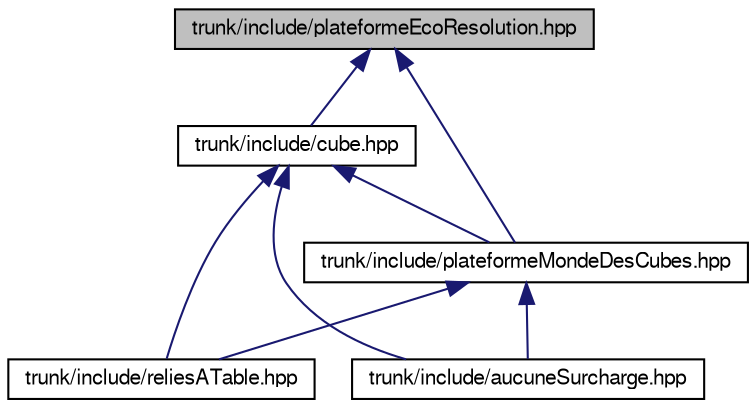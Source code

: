 digraph G
{
  edge [fontname="FreeSans",fontsize="10",labelfontname="FreeSans",labelfontsize="10"];
  node [fontname="FreeSans",fontsize="10",shape=record];
  Node1 [label="trunk/include/plateformeEcoResolution.hpp",height=0.2,width=0.4,color="black", fillcolor="grey75", style="filled" fontcolor="black"];
  Node1 -> Node2 [dir=back,color="midnightblue",fontsize="10",style="solid"];
  Node2 [label="trunk/include/plateformeMondeDesCubes.hpp",height=0.2,width=0.4,color="black", fillcolor="white", style="filled",URL="$plateformeMondeDesCubes_8hpp.html",tooltip="Plateforme d&#39;eco-resolution appliquee au monde des cubes."];
  Node2 -> Node3 [dir=back,color="midnightblue",fontsize="10",style="solid"];
  Node3 [label="trunk/include/aucuneSurcharge.hpp",height=0.2,width=0.4,color="black", fillcolor="white", style="filled",URL="$aucuneSurcharge_8hpp.html",tooltip="verification de la regle : est-ce que chaque cube porte au plus un cube?"];
  Node2 -> Node4 [dir=back,color="midnightblue",fontsize="10",style="solid"];
  Node4 [label="trunk/include/reliesATable.hpp",height=0.2,width=0.4,color="black", fillcolor="white", style="filled",URL="$reliesATable_8hpp.html",tooltip="Cette regle verifie que tous les cubes sont relies a la table a l&#39;initialisation..."];
  Node1 -> Node5 [dir=back,color="midnightblue",fontsize="10",style="solid"];
  Node5 [label="trunk/include/cube.hpp",height=0.2,width=0.4,color="black", fillcolor="white", style="filled",URL="$cube_8hpp.html",tooltip="Implementation du module cube qui est un derive d&#39;un EcoAgent."];
  Node5 -> Node2 [dir=back,color="midnightblue",fontsize="10",style="solid"];
  Node5 -> Node3 [dir=back,color="midnightblue",fontsize="10",style="solid"];
  Node5 -> Node4 [dir=back,color="midnightblue",fontsize="10",style="solid"];
}

